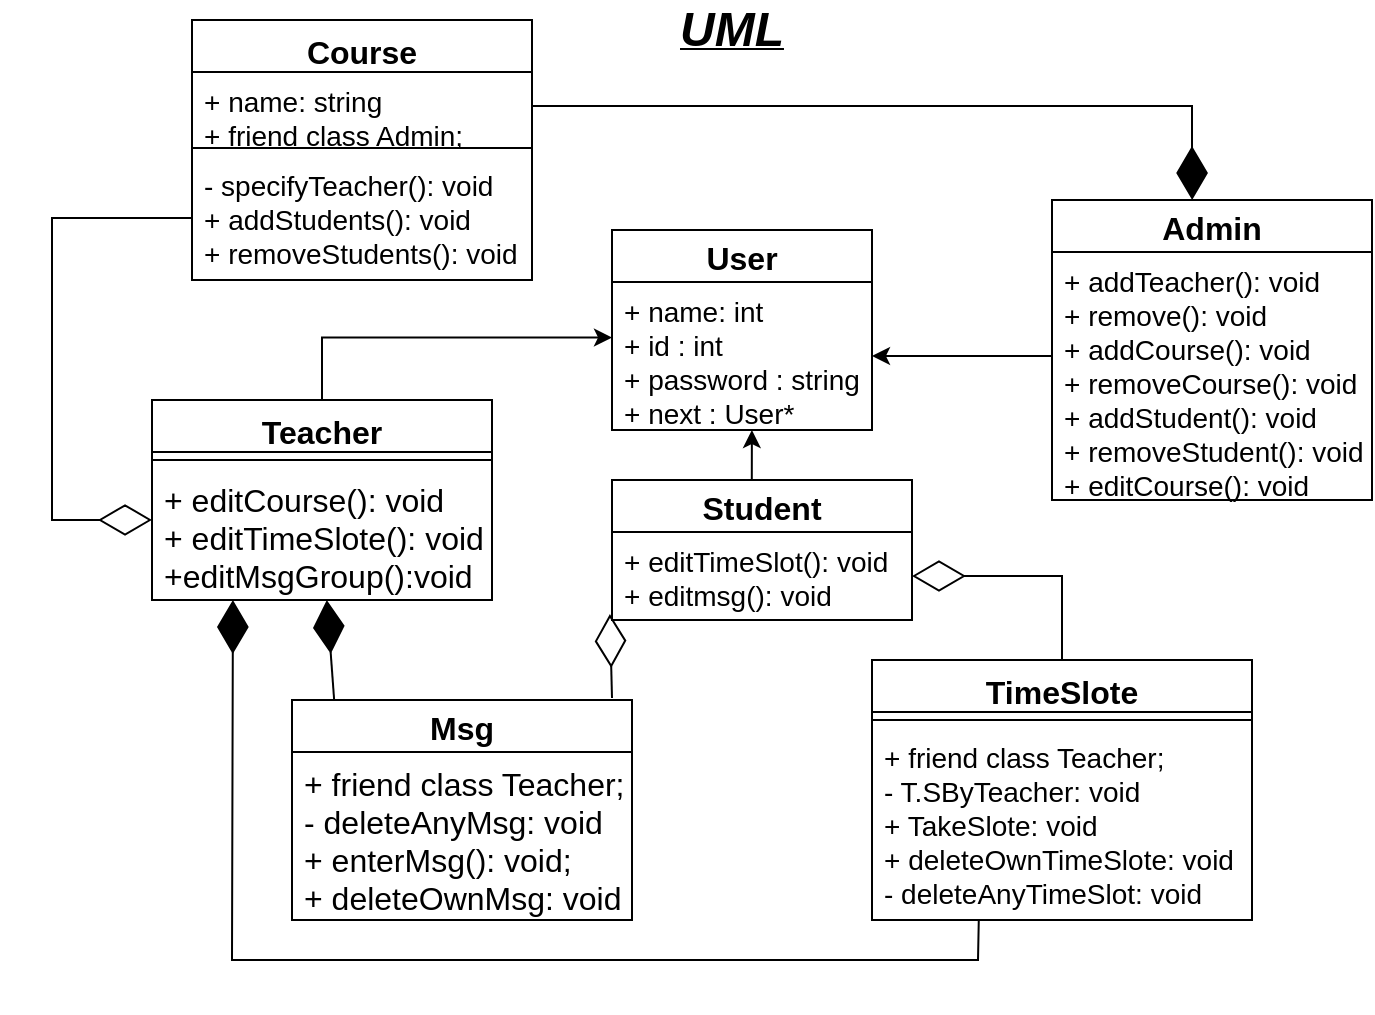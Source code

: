 <mxfile version="20.5.3" type="device"><diagram id="C5RBs43oDa-KdzZeNtuy" name="Page-1"><mxGraphModel dx="868" dy="482" grid="1" gridSize="10" guides="1" tooltips="1" connect="1" arrows="1" fold="1" page="1" pageScale="1" pageWidth="827" pageHeight="1169" math="0" shadow="0"><root><mxCell id="WIyWlLk6GJQsqaUBKTNV-0"/><mxCell id="WIyWlLk6GJQsqaUBKTNV-1" parent="WIyWlLk6GJQsqaUBKTNV-0"/><mxCell id="QpTaPrg_kTdVdgRIJ-qN-0" value="User" style="swimlane;fontStyle=1;childLayout=stackLayout;horizontal=1;startSize=26;fillColor=none;horizontalStack=0;resizeParent=1;resizeParentMax=0;resizeLast=0;collapsible=1;marginBottom=0;fontSize=16;" vertex="1" parent="WIyWlLk6GJQsqaUBKTNV-1"><mxGeometry x="410" y="125" width="130" height="100" as="geometry"/></mxCell><mxCell id="QpTaPrg_kTdVdgRIJ-qN-1" value="+ name: int&#10;+ id : int&#10;+ password : string&#10;+ next : User*" style="text;strokeColor=none;fillColor=none;align=left;verticalAlign=top;spacingLeft=4;spacingRight=4;overflow=hidden;rotatable=0;points=[[0,0.5],[1,0.5]];portConstraint=eastwest;fontSize=14;" vertex="1" parent="QpTaPrg_kTdVdgRIJ-qN-0"><mxGeometry y="26" width="130" height="74" as="geometry"/></mxCell><mxCell id="QpTaPrg_kTdVdgRIJ-qN-35" style="edgeStyle=orthogonalEdgeStyle;rounded=0;orthogonalLoop=1;jettySize=auto;html=1;exitX=0.5;exitY=0;exitDx=0;exitDy=0;entryX=0.538;entryY=1;entryDx=0;entryDy=0;entryPerimeter=0;" edge="1" parent="WIyWlLk6GJQsqaUBKTNV-1" source="QpTaPrg_kTdVdgRIJ-qN-4" target="QpTaPrg_kTdVdgRIJ-qN-1"><mxGeometry relative="1" as="geometry"/></mxCell><mxCell id="QpTaPrg_kTdVdgRIJ-qN-4" value="Student" style="swimlane;fontStyle=1;childLayout=stackLayout;horizontal=1;startSize=26;fillColor=none;horizontalStack=0;resizeParent=1;resizeParentMax=0;resizeLast=0;collapsible=1;marginBottom=0;fontSize=16;" vertex="1" parent="WIyWlLk6GJQsqaUBKTNV-1"><mxGeometry x="410" y="250" width="150" height="70" as="geometry"/></mxCell><mxCell id="QpTaPrg_kTdVdgRIJ-qN-5" value="+ editTimeSlot(): void&#10;+ editmsg(): void" style="text;strokeColor=none;fillColor=none;align=left;verticalAlign=top;spacingLeft=4;spacingRight=4;overflow=hidden;rotatable=0;points=[[0,0.5],[1,0.5]];portConstraint=eastwest;fontSize=14;" vertex="1" parent="QpTaPrg_kTdVdgRIJ-qN-4"><mxGeometry y="26" width="150" height="44" as="geometry"/></mxCell><mxCell id="QpTaPrg_kTdVdgRIJ-qN-12" value="Admin" style="swimlane;fontStyle=1;childLayout=stackLayout;horizontal=1;startSize=26;fillColor=none;horizontalStack=0;resizeParent=1;resizeParentMax=0;resizeLast=0;collapsible=1;marginBottom=0;fontSize=16;" vertex="1" parent="WIyWlLk6GJQsqaUBKTNV-1"><mxGeometry x="630" y="110" width="160" height="150" as="geometry"/></mxCell><mxCell id="QpTaPrg_kTdVdgRIJ-qN-13" value="+ addTeacher(): void&#10;+ remove(): void&#10;+ addCourse(): void&#10;+ removeCourse(): void&#10;+ addStudent(): void&#10;+ removeStudent(): void&#10;+ editCourse(): void" style="text;strokeColor=none;fillColor=none;align=left;verticalAlign=top;spacingLeft=4;spacingRight=4;overflow=hidden;rotatable=0;points=[[0,0.5],[1,0.5]];portConstraint=eastwest;fontSize=14;" vertex="1" parent="QpTaPrg_kTdVdgRIJ-qN-12"><mxGeometry y="26" width="160" height="124" as="geometry"/></mxCell><mxCell id="QpTaPrg_kTdVdgRIJ-qN-16" value="Course" style="swimlane;fontStyle=1;align=center;verticalAlign=top;childLayout=stackLayout;horizontal=1;startSize=26;horizontalStack=0;resizeParent=1;resizeParentMax=0;resizeLast=0;collapsible=1;marginBottom=0;fontSize=16;" vertex="1" parent="WIyWlLk6GJQsqaUBKTNV-1"><mxGeometry x="200" y="20" width="170" height="130" as="geometry"/></mxCell><mxCell id="QpTaPrg_kTdVdgRIJ-qN-17" value="+ name: string&#10;+ friend class Admin;" style="text;strokeColor=none;fillColor=none;align=left;verticalAlign=top;spacingLeft=4;spacingRight=4;overflow=hidden;rotatable=0;points=[[0,0.5],[1,0.5]];portConstraint=eastwest;fontSize=14;" vertex="1" parent="QpTaPrg_kTdVdgRIJ-qN-16"><mxGeometry y="26" width="170" height="34" as="geometry"/></mxCell><mxCell id="QpTaPrg_kTdVdgRIJ-qN-18" value="" style="line;strokeWidth=1;fillColor=none;align=left;verticalAlign=middle;spacingTop=-1;spacingLeft=3;spacingRight=3;rotatable=0;labelPosition=right;points=[];portConstraint=eastwest;strokeColor=inherit;" vertex="1" parent="QpTaPrg_kTdVdgRIJ-qN-16"><mxGeometry y="60" width="170" height="8" as="geometry"/></mxCell><mxCell id="QpTaPrg_kTdVdgRIJ-qN-19" value="- specifyTeacher(): void&#10;+ addStudents(): void&#10;+ removeStudents(): void" style="text;strokeColor=none;fillColor=none;align=left;verticalAlign=top;spacingLeft=4;spacingRight=4;overflow=hidden;rotatable=0;points=[[0,0.5],[1,0.5]];portConstraint=eastwest;fontSize=14;" vertex="1" parent="QpTaPrg_kTdVdgRIJ-qN-16"><mxGeometry y="68" width="170" height="62" as="geometry"/></mxCell><mxCell id="QpTaPrg_kTdVdgRIJ-qN-33" style="edgeStyle=orthogonalEdgeStyle;rounded=0;orthogonalLoop=1;jettySize=auto;html=1;exitX=0.5;exitY=0;exitDx=0;exitDy=0;entryX=0;entryY=0.375;entryDx=0;entryDy=0;entryPerimeter=0;" edge="1" parent="WIyWlLk6GJQsqaUBKTNV-1" source="QpTaPrg_kTdVdgRIJ-qN-20" target="QpTaPrg_kTdVdgRIJ-qN-1"><mxGeometry relative="1" as="geometry"/></mxCell><mxCell id="QpTaPrg_kTdVdgRIJ-qN-20" value="Teacher" style="swimlane;fontStyle=1;align=center;verticalAlign=top;childLayout=stackLayout;horizontal=1;startSize=26;horizontalStack=0;resizeParent=1;resizeParentMax=0;resizeLast=0;collapsible=1;marginBottom=0;fontSize=16;" vertex="1" parent="WIyWlLk6GJQsqaUBKTNV-1"><mxGeometry x="180" y="210" width="170" height="100" as="geometry"/></mxCell><mxCell id="QpTaPrg_kTdVdgRIJ-qN-22" value="" style="line;strokeWidth=1;fillColor=none;align=left;verticalAlign=middle;spacingTop=-1;spacingLeft=3;spacingRight=3;rotatable=0;labelPosition=right;points=[];portConstraint=eastwest;strokeColor=inherit;" vertex="1" parent="QpTaPrg_kTdVdgRIJ-qN-20"><mxGeometry y="26" width="170" height="8" as="geometry"/></mxCell><mxCell id="QpTaPrg_kTdVdgRIJ-qN-23" value="+ editCourse(): void&#10;+ editTimeSlote(): void&#10;+editMsgGroup():void" style="text;strokeColor=none;fillColor=none;align=left;verticalAlign=top;spacingLeft=4;spacingRight=4;overflow=hidden;rotatable=0;points=[[0,0.5],[1,0.5]];portConstraint=eastwest;fontSize=16;" vertex="1" parent="QpTaPrg_kTdVdgRIJ-qN-20"><mxGeometry y="34" width="170" height="66" as="geometry"/></mxCell><mxCell id="QpTaPrg_kTdVdgRIJ-qN-24" value="Msg" style="swimlane;fontStyle=1;childLayout=stackLayout;horizontal=1;startSize=26;fillColor=none;horizontalStack=0;resizeParent=1;resizeParentMax=0;resizeLast=0;collapsible=1;marginBottom=0;fontSize=16;" vertex="1" parent="WIyWlLk6GJQsqaUBKTNV-1"><mxGeometry x="250" y="360" width="170" height="110" as="geometry"/></mxCell><mxCell id="QpTaPrg_kTdVdgRIJ-qN-25" value="+ friend class Teacher;&#10;- deleteAnyMsg: void&#10;+ enterMsg(): void;&#10;+ deleteOwnMsg: void" style="text;strokeColor=none;fillColor=none;align=left;verticalAlign=top;spacingLeft=4;spacingRight=4;overflow=hidden;rotatable=0;points=[[0,0.5],[1,0.5]];portConstraint=eastwest;fontSize=16;" vertex="1" parent="QpTaPrg_kTdVdgRIJ-qN-24"><mxGeometry y="26" width="170" height="84" as="geometry"/></mxCell><mxCell id="QpTaPrg_kTdVdgRIJ-qN-28" value="TimeSlote" style="swimlane;fontStyle=1;align=center;verticalAlign=top;childLayout=stackLayout;horizontal=1;startSize=26;horizontalStack=0;resizeParent=1;resizeParentMax=0;resizeLast=0;collapsible=1;marginBottom=0;fontSize=16;" vertex="1" parent="WIyWlLk6GJQsqaUBKTNV-1"><mxGeometry x="540" y="340" width="190" height="130" as="geometry"/></mxCell><mxCell id="QpTaPrg_kTdVdgRIJ-qN-30" value="" style="line;strokeWidth=1;fillColor=none;align=left;verticalAlign=middle;spacingTop=-1;spacingLeft=3;spacingRight=3;rotatable=0;labelPosition=right;points=[];portConstraint=eastwest;strokeColor=inherit;" vertex="1" parent="QpTaPrg_kTdVdgRIJ-qN-28"><mxGeometry y="26" width="190" height="8" as="geometry"/></mxCell><mxCell id="QpTaPrg_kTdVdgRIJ-qN-31" value="+ friend class Teacher;&#10;- T.SByTeacher: void&#10;+ TakeSlote: void&#10;+ deleteOwnTimeSlote: void&#10;- deleteAnyTimeSlot: void" style="text;strokeColor=none;fillColor=none;align=left;verticalAlign=top;spacingLeft=4;spacingRight=4;overflow=hidden;rotatable=0;points=[[0,0.5],[1,0.5]];portConstraint=eastwest;fontSize=14;" vertex="1" parent="QpTaPrg_kTdVdgRIJ-qN-28"><mxGeometry y="34" width="190" height="96" as="geometry"/></mxCell><mxCell id="QpTaPrg_kTdVdgRIJ-qN-39" value="" style="endArrow=diamondThin;endFill=1;endSize=24;html=1;rounded=0;exitX=1;exitY=0.5;exitDx=0;exitDy=0;entryX=0.438;entryY=0;entryDx=0;entryDy=0;entryPerimeter=0;" edge="1" parent="WIyWlLk6GJQsqaUBKTNV-1" source="QpTaPrg_kTdVdgRIJ-qN-17" target="QpTaPrg_kTdVdgRIJ-qN-12"><mxGeometry width="160" relative="1" as="geometry"><mxPoint x="330" y="250" as="sourcePoint"/><mxPoint x="490" y="250" as="targetPoint"/><Array as="points"><mxPoint x="630" y="63"/><mxPoint x="700" y="63"/><mxPoint x="700" y="80"/></Array></mxGeometry></mxCell><mxCell id="QpTaPrg_kTdVdgRIJ-qN-40" value="" style="endArrow=diamondThin;endFill=0;endSize=24;html=1;rounded=0;exitX=0;exitY=0.5;exitDx=0;exitDy=0;" edge="1" parent="WIyWlLk6GJQsqaUBKTNV-1" source="QpTaPrg_kTdVdgRIJ-qN-19"><mxGeometry width="160" relative="1" as="geometry"><mxPoint x="330" y="250" as="sourcePoint"/><mxPoint x="180" y="270" as="targetPoint"/><Array as="points"><mxPoint x="130" y="119"/><mxPoint x="130" y="270"/></Array></mxGeometry></mxCell><mxCell id="QpTaPrg_kTdVdgRIJ-qN-42" value="" style="endArrow=diamondThin;endFill=1;endSize=24;html=1;rounded=0;exitX=0.124;exitY=0;exitDx=0;exitDy=0;exitPerimeter=0;" edge="1" parent="WIyWlLk6GJQsqaUBKTNV-1" source="QpTaPrg_kTdVdgRIJ-qN-24" target="QpTaPrg_kTdVdgRIJ-qN-23"><mxGeometry width="160" relative="1" as="geometry"><mxPoint x="330" y="250" as="sourcePoint"/><mxPoint x="490" y="250" as="targetPoint"/></mxGeometry></mxCell><mxCell id="QpTaPrg_kTdVdgRIJ-qN-43" value="" style="endArrow=diamondThin;endFill=0;endSize=24;html=1;rounded=0;entryX=-0.007;entryY=0.932;entryDx=0;entryDy=0;entryPerimeter=0;" edge="1" parent="WIyWlLk6GJQsqaUBKTNV-1" target="QpTaPrg_kTdVdgRIJ-qN-5"><mxGeometry width="160" relative="1" as="geometry"><mxPoint x="410" y="359" as="sourcePoint"/><mxPoint x="470" y="340" as="targetPoint"/></mxGeometry></mxCell><mxCell id="QpTaPrg_kTdVdgRIJ-qN-44" value="" style="endArrow=diamondThin;endFill=0;endSize=24;html=1;rounded=0;entryX=1;entryY=0.5;entryDx=0;entryDy=0;exitX=0.5;exitY=0;exitDx=0;exitDy=0;" edge="1" parent="WIyWlLk6GJQsqaUBKTNV-1" source="QpTaPrg_kTdVdgRIJ-qN-28" target="QpTaPrg_kTdVdgRIJ-qN-5"><mxGeometry width="160" relative="1" as="geometry"><mxPoint x="330" y="250" as="sourcePoint"/><mxPoint x="490" y="250" as="targetPoint"/><Array as="points"><mxPoint x="635" y="298"/></Array></mxGeometry></mxCell><mxCell id="QpTaPrg_kTdVdgRIJ-qN-45" value="" style="endArrow=diamondThin;endFill=1;endSize=24;html=1;rounded=0;entryX=0.238;entryY=1;entryDx=0;entryDy=0;entryPerimeter=0;exitX=0.281;exitY=1;exitDx=0;exitDy=0;exitPerimeter=0;" edge="1" parent="WIyWlLk6GJQsqaUBKTNV-1" source="QpTaPrg_kTdVdgRIJ-qN-31" target="QpTaPrg_kTdVdgRIJ-qN-23"><mxGeometry width="160" relative="1" as="geometry"><mxPoint x="590" y="460" as="sourcePoint"/><mxPoint x="490" y="250" as="targetPoint"/><Array as="points"><mxPoint x="593" y="490"/><mxPoint x="220" y="490"/></Array></mxGeometry></mxCell><mxCell id="QpTaPrg_kTdVdgRIJ-qN-46" style="edgeStyle=orthogonalEdgeStyle;rounded=0;orthogonalLoop=1;jettySize=auto;html=1;exitX=0;exitY=0.419;exitDx=0;exitDy=0;entryX=1;entryY=0.5;entryDx=0;entryDy=0;fontSize=16;exitPerimeter=0;" edge="1" parent="WIyWlLk6GJQsqaUBKTNV-1" source="QpTaPrg_kTdVdgRIJ-qN-13" target="QpTaPrg_kTdVdgRIJ-qN-1"><mxGeometry relative="1" as="geometry"/></mxCell><mxCell id="QpTaPrg_kTdVdgRIJ-qN-47" value="&lt;font size=&quot;1&quot; style=&quot;&quot;&gt;&lt;i style=&quot;&quot;&gt;&lt;u style=&quot;&quot;&gt;&lt;b style=&quot;font-size: 24px;&quot;&gt;UML&lt;/b&gt;&lt;/u&gt;&lt;/i&gt;&lt;/font&gt;" style="text;html=1;strokeColor=none;fillColor=none;align=center;verticalAlign=middle;whiteSpace=wrap;rounded=0;fontSize=16;" vertex="1" parent="WIyWlLk6GJQsqaUBKTNV-1"><mxGeometry x="440" y="10" width="60" height="30" as="geometry"/></mxCell></root></mxGraphModel></diagram></mxfile>